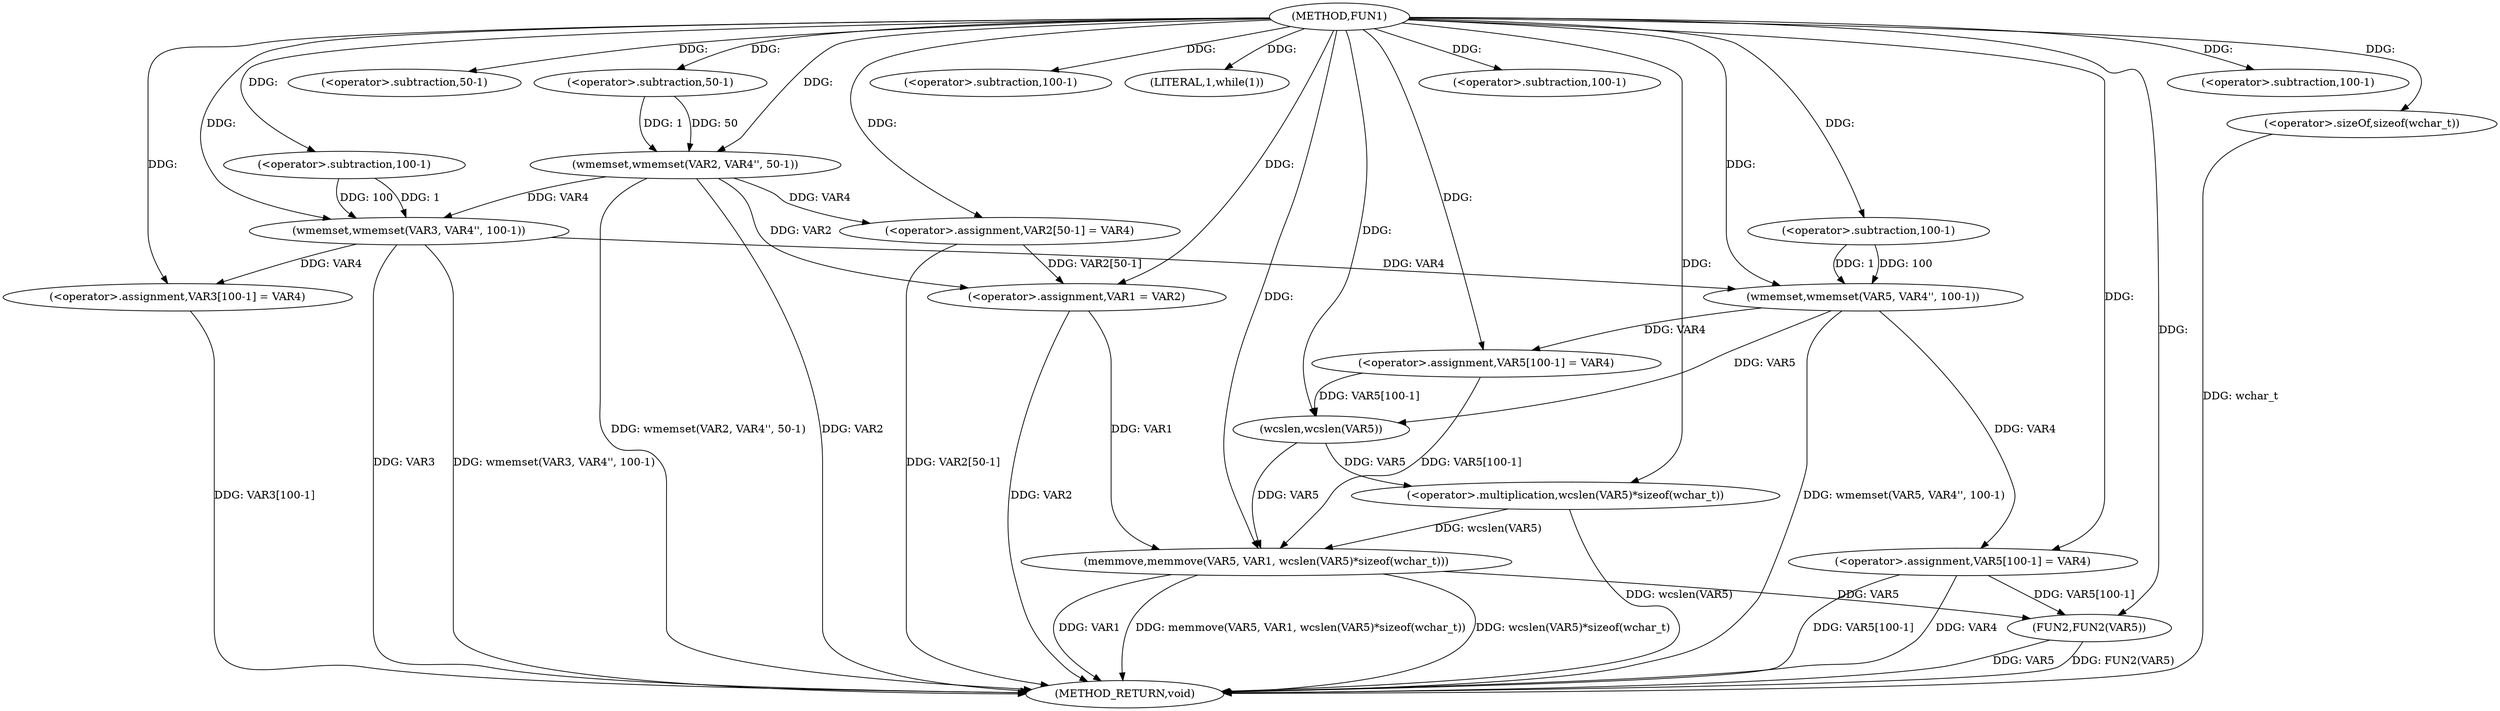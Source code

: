 digraph FUN1 {  
"1000100" [label = "(METHOD,FUN1)" ]
"1000170" [label = "(METHOD_RETURN,void)" ]
"1000105" [label = "(wmemset,wmemset(VAR2, VAR4'', 50-1))" ]
"1000108" [label = "(<operator>.subtraction,50-1)" ]
"1000111" [label = "(<operator>.assignment,VAR2[50-1] = VAR4)" ]
"1000114" [label = "(<operator>.subtraction,50-1)" ]
"1000118" [label = "(wmemset,wmemset(VAR3, VAR4'', 100-1))" ]
"1000121" [label = "(<operator>.subtraction,100-1)" ]
"1000124" [label = "(<operator>.assignment,VAR3[100-1] = VAR4)" ]
"1000127" [label = "(<operator>.subtraction,100-1)" ]
"1000132" [label = "(LITERAL,1,while(1))" ]
"1000134" [label = "(<operator>.assignment,VAR1 = VAR2)" ]
"1000140" [label = "(wmemset,wmemset(VAR5, VAR4'', 100-1))" ]
"1000143" [label = "(<operator>.subtraction,100-1)" ]
"1000146" [label = "(<operator>.assignment,VAR5[100-1] = VAR4)" ]
"1000149" [label = "(<operator>.subtraction,100-1)" ]
"1000153" [label = "(memmove,memmove(VAR5, VAR1, wcslen(VAR5)*sizeof(wchar_t)))" ]
"1000156" [label = "(<operator>.multiplication,wcslen(VAR5)*sizeof(wchar_t))" ]
"1000157" [label = "(wcslen,wcslen(VAR5))" ]
"1000159" [label = "(<operator>.sizeOf,sizeof(wchar_t))" ]
"1000161" [label = "(<operator>.assignment,VAR5[100-1] = VAR4)" ]
"1000164" [label = "(<operator>.subtraction,100-1)" ]
"1000168" [label = "(FUN2,FUN2(VAR5))" ]
  "1000124" -> "1000170"  [ label = "DDG: VAR3[100-1]"] 
  "1000168" -> "1000170"  [ label = "DDG: VAR5"] 
  "1000156" -> "1000170"  [ label = "DDG: wcslen(VAR5)"] 
  "1000105" -> "1000170"  [ label = "DDG: wmemset(VAR2, VAR4'', 50-1)"] 
  "1000140" -> "1000170"  [ label = "DDG: wmemset(VAR5, VAR4'', 100-1)"] 
  "1000153" -> "1000170"  [ label = "DDG: memmove(VAR5, VAR1, wcslen(VAR5)*sizeof(wchar_t))"] 
  "1000118" -> "1000170"  [ label = "DDG: wmemset(VAR3, VAR4'', 100-1)"] 
  "1000111" -> "1000170"  [ label = "DDG: VAR2[50-1]"] 
  "1000134" -> "1000170"  [ label = "DDG: VAR2"] 
  "1000153" -> "1000170"  [ label = "DDG: wcslen(VAR5)*sizeof(wchar_t)"] 
  "1000118" -> "1000170"  [ label = "DDG: VAR3"] 
  "1000161" -> "1000170"  [ label = "DDG: VAR5[100-1]"] 
  "1000105" -> "1000170"  [ label = "DDG: VAR2"] 
  "1000168" -> "1000170"  [ label = "DDG: FUN2(VAR5)"] 
  "1000159" -> "1000170"  [ label = "DDG: wchar_t"] 
  "1000153" -> "1000170"  [ label = "DDG: VAR1"] 
  "1000161" -> "1000170"  [ label = "DDG: VAR4"] 
  "1000100" -> "1000105"  [ label = "DDG: "] 
  "1000108" -> "1000105"  [ label = "DDG: 50"] 
  "1000108" -> "1000105"  [ label = "DDG: 1"] 
  "1000100" -> "1000108"  [ label = "DDG: "] 
  "1000105" -> "1000111"  [ label = "DDG: VAR4"] 
  "1000100" -> "1000111"  [ label = "DDG: "] 
  "1000100" -> "1000114"  [ label = "DDG: "] 
  "1000100" -> "1000118"  [ label = "DDG: "] 
  "1000105" -> "1000118"  [ label = "DDG: VAR4"] 
  "1000121" -> "1000118"  [ label = "DDG: 100"] 
  "1000121" -> "1000118"  [ label = "DDG: 1"] 
  "1000100" -> "1000121"  [ label = "DDG: "] 
  "1000118" -> "1000124"  [ label = "DDG: VAR4"] 
  "1000100" -> "1000124"  [ label = "DDG: "] 
  "1000100" -> "1000127"  [ label = "DDG: "] 
  "1000100" -> "1000132"  [ label = "DDG: "] 
  "1000111" -> "1000134"  [ label = "DDG: VAR2[50-1]"] 
  "1000105" -> "1000134"  [ label = "DDG: VAR2"] 
  "1000100" -> "1000134"  [ label = "DDG: "] 
  "1000100" -> "1000140"  [ label = "DDG: "] 
  "1000118" -> "1000140"  [ label = "DDG: VAR4"] 
  "1000143" -> "1000140"  [ label = "DDG: 100"] 
  "1000143" -> "1000140"  [ label = "DDG: 1"] 
  "1000100" -> "1000143"  [ label = "DDG: "] 
  "1000140" -> "1000146"  [ label = "DDG: VAR4"] 
  "1000100" -> "1000146"  [ label = "DDG: "] 
  "1000100" -> "1000149"  [ label = "DDG: "] 
  "1000157" -> "1000153"  [ label = "DDG: VAR5"] 
  "1000146" -> "1000153"  [ label = "DDG: VAR5[100-1]"] 
  "1000100" -> "1000153"  [ label = "DDG: "] 
  "1000134" -> "1000153"  [ label = "DDG: VAR1"] 
  "1000156" -> "1000153"  [ label = "DDG: wcslen(VAR5)"] 
  "1000157" -> "1000156"  [ label = "DDG: VAR5"] 
  "1000140" -> "1000157"  [ label = "DDG: VAR5"] 
  "1000146" -> "1000157"  [ label = "DDG: VAR5[100-1]"] 
  "1000100" -> "1000157"  [ label = "DDG: "] 
  "1000100" -> "1000156"  [ label = "DDG: "] 
  "1000100" -> "1000159"  [ label = "DDG: "] 
  "1000100" -> "1000161"  [ label = "DDG: "] 
  "1000140" -> "1000161"  [ label = "DDG: VAR4"] 
  "1000100" -> "1000164"  [ label = "DDG: "] 
  "1000153" -> "1000168"  [ label = "DDG: VAR5"] 
  "1000161" -> "1000168"  [ label = "DDG: VAR5[100-1]"] 
  "1000100" -> "1000168"  [ label = "DDG: "] 
}
